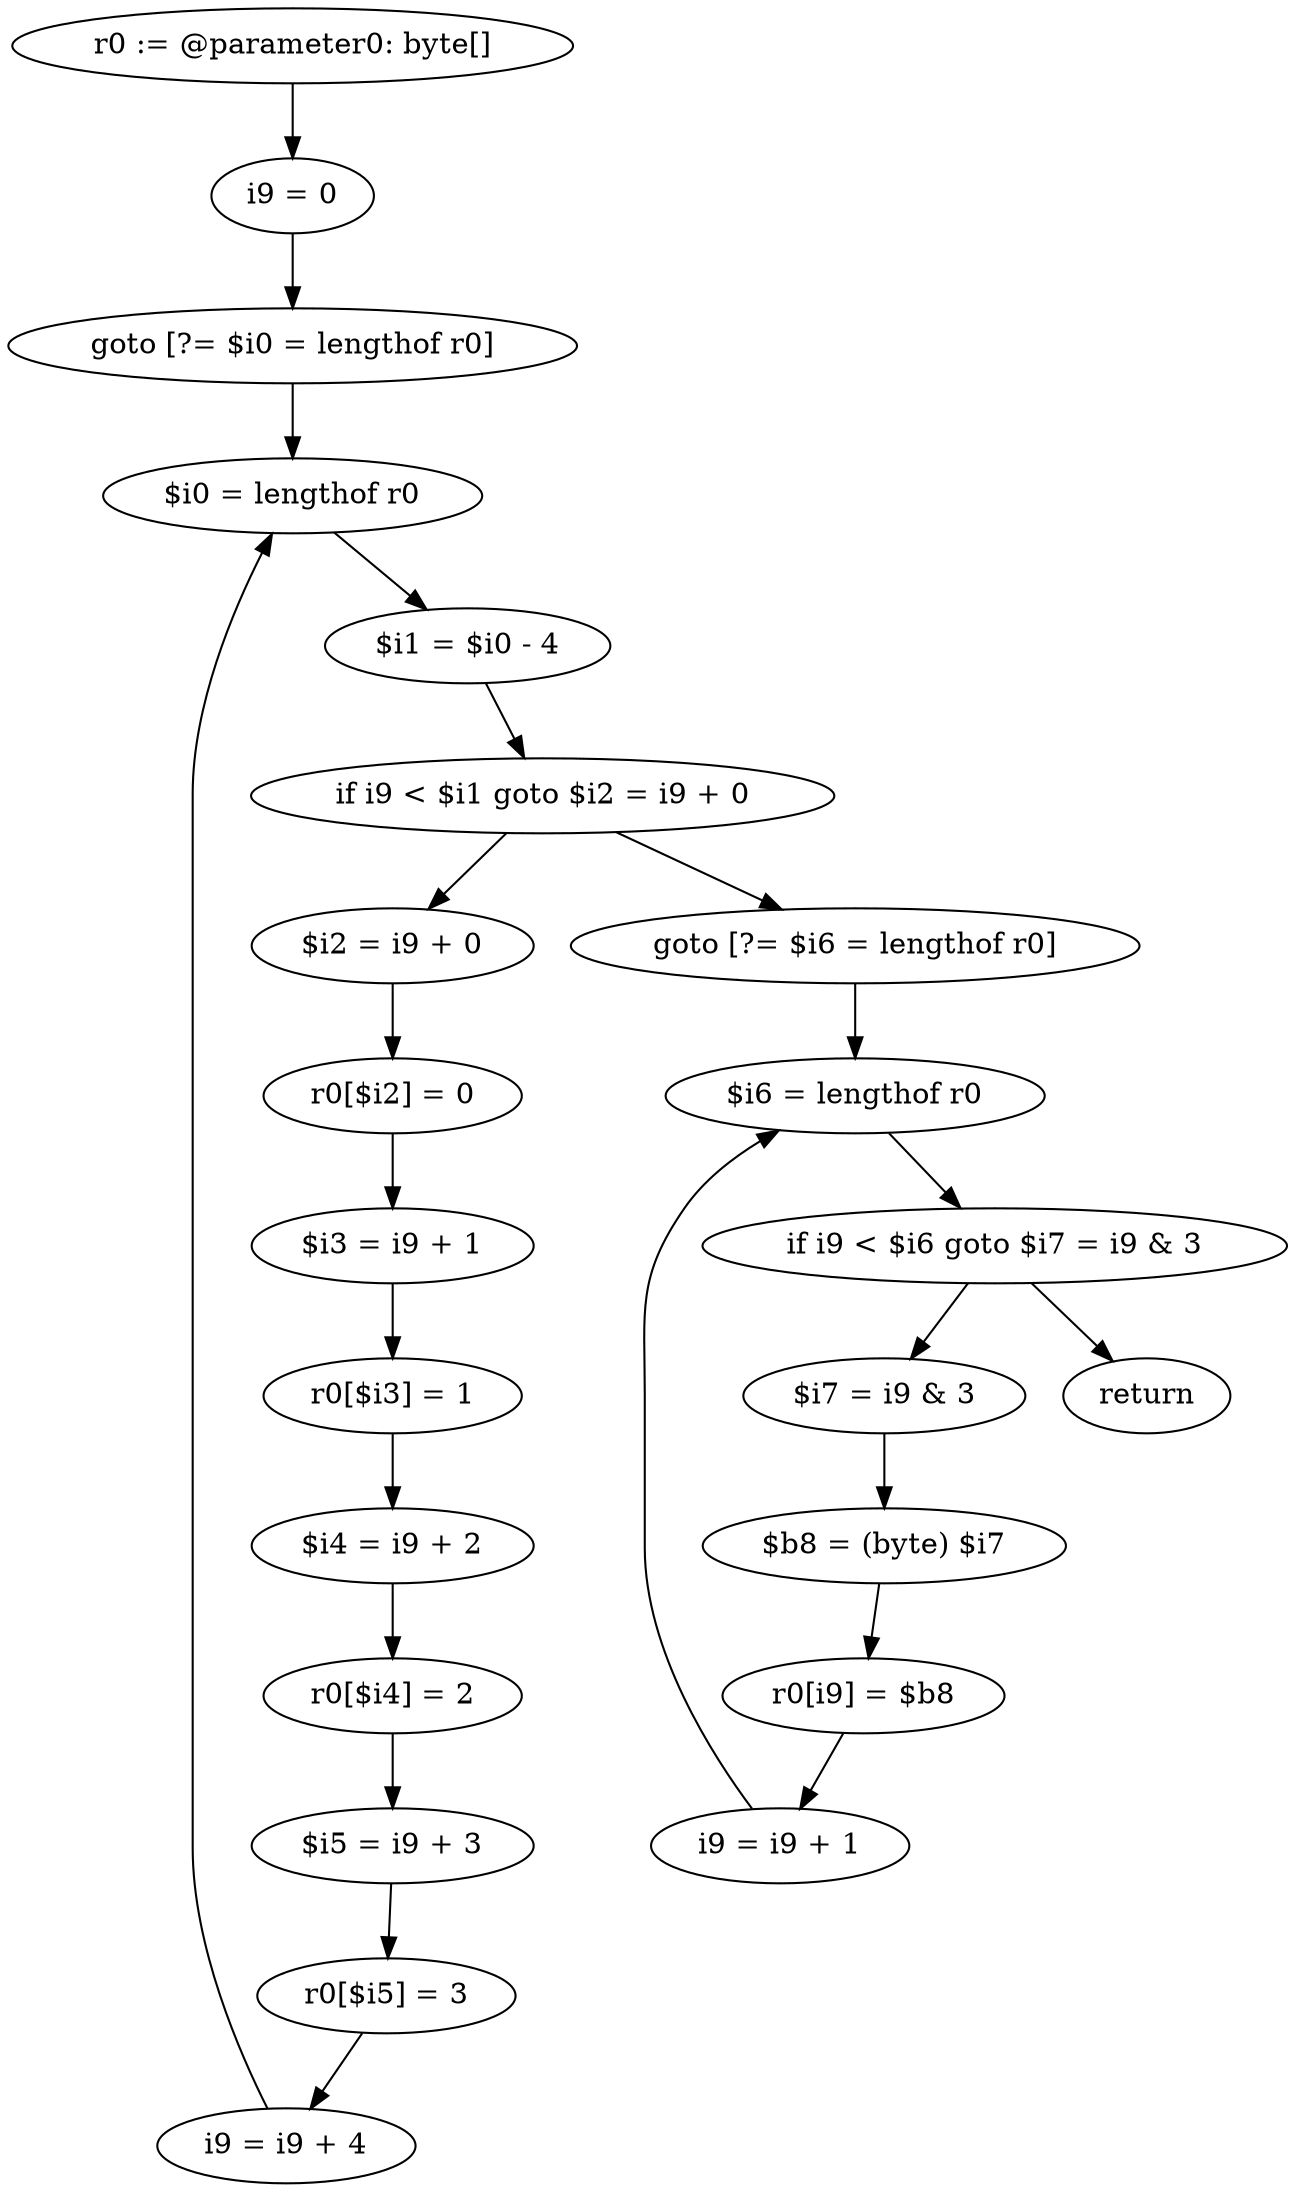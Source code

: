 digraph "unitGraph" {
    "r0 := @parameter0: byte[]"
    "i9 = 0"
    "goto [?= $i0 = lengthof r0]"
    "$i2 = i9 + 0"
    "r0[$i2] = 0"
    "$i3 = i9 + 1"
    "r0[$i3] = 1"
    "$i4 = i9 + 2"
    "r0[$i4] = 2"
    "$i5 = i9 + 3"
    "r0[$i5] = 3"
    "i9 = i9 + 4"
    "$i0 = lengthof r0"
    "$i1 = $i0 - 4"
    "if i9 < $i1 goto $i2 = i9 + 0"
    "goto [?= $i6 = lengthof r0]"
    "$i7 = i9 & 3"
    "$b8 = (byte) $i7"
    "r0[i9] = $b8"
    "i9 = i9 + 1"
    "$i6 = lengthof r0"
    "if i9 < $i6 goto $i7 = i9 & 3"
    "return"
    "r0 := @parameter0: byte[]"->"i9 = 0";
    "i9 = 0"->"goto [?= $i0 = lengthof r0]";
    "goto [?= $i0 = lengthof r0]"->"$i0 = lengthof r0";
    "$i2 = i9 + 0"->"r0[$i2] = 0";
    "r0[$i2] = 0"->"$i3 = i9 + 1";
    "$i3 = i9 + 1"->"r0[$i3] = 1";
    "r0[$i3] = 1"->"$i4 = i9 + 2";
    "$i4 = i9 + 2"->"r0[$i4] = 2";
    "r0[$i4] = 2"->"$i5 = i9 + 3";
    "$i5 = i9 + 3"->"r0[$i5] = 3";
    "r0[$i5] = 3"->"i9 = i9 + 4";
    "i9 = i9 + 4"->"$i0 = lengthof r0";
    "$i0 = lengthof r0"->"$i1 = $i0 - 4";
    "$i1 = $i0 - 4"->"if i9 < $i1 goto $i2 = i9 + 0";
    "if i9 < $i1 goto $i2 = i9 + 0"->"goto [?= $i6 = lengthof r0]";
    "if i9 < $i1 goto $i2 = i9 + 0"->"$i2 = i9 + 0";
    "goto [?= $i6 = lengthof r0]"->"$i6 = lengthof r0";
    "$i7 = i9 & 3"->"$b8 = (byte) $i7";
    "$b8 = (byte) $i7"->"r0[i9] = $b8";
    "r0[i9] = $b8"->"i9 = i9 + 1";
    "i9 = i9 + 1"->"$i6 = lengthof r0";
    "$i6 = lengthof r0"->"if i9 < $i6 goto $i7 = i9 & 3";
    "if i9 < $i6 goto $i7 = i9 & 3"->"return";
    "if i9 < $i6 goto $i7 = i9 & 3"->"$i7 = i9 & 3";
}
